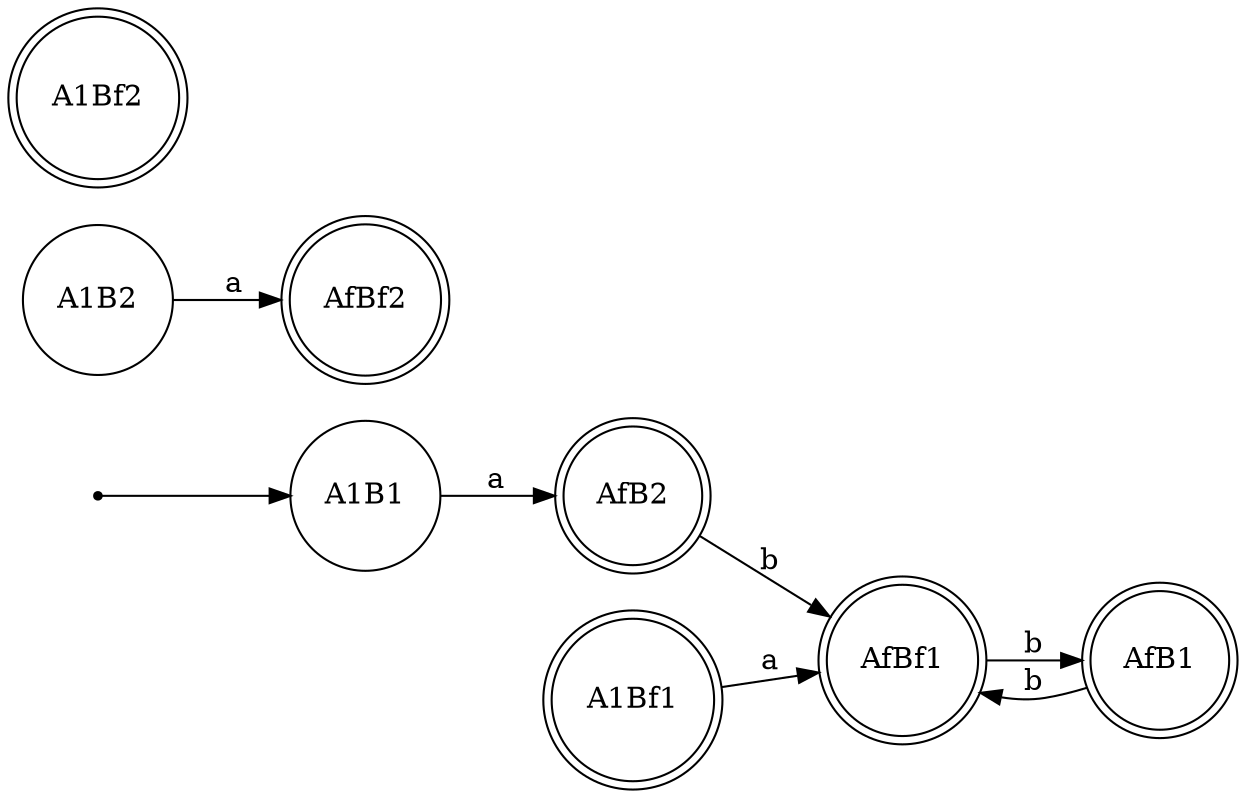 digraph {
	graph [ "rankdir"="LR" ];
	"AiBi" ["shape"="point"];
	"AfBf1" ["shape"="doublecircle"];
	"AfBf2" ["shape"="doublecircle"];
	"AfB1" ["shape"="doublecircle"];
	"AfB2" ["shape"="doublecircle"];
	"A1Bf1" ["shape"="doublecircle"];
	"A1Bf2" ["shape"="doublecircle"];
	"A1B1" ["shape"="circle"];
	"A1B2" ["shape"="circle"];
	"AiBi" -> "A1B1" ;
	"A1B1" -> "AfB2" ["label"="a"];
	"A1B2" -> "AfBf2" ["label"="a"];
	"A1Bf1" -> "AfBf1" ["label"="a"];
	"AfB1" -> "AfBf1" ["label"="b"];
	"AfB2" -> "AfBf1" ["label"="b"];
	"AfBf1" -> "AfB1" ["label"="b"];
}
